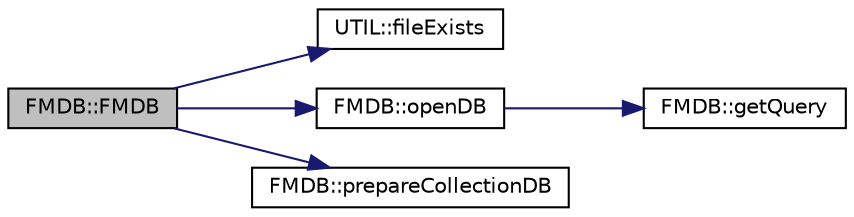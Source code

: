 digraph "FMDB::FMDB"
{
 // INTERACTIVE_SVG=YES
 // LATEX_PDF_SIZE
  edge [fontname="Helvetica",fontsize="10",labelfontname="Helvetica",labelfontsize="10"];
  node [fontname="Helvetica",fontsize="10",shape=record];
  rankdir="LR";
  Node0 [label="FMDB::FMDB",height=0.2,width=0.4,color="black", fillcolor="grey75", style="filled", fontcolor="black",tooltip=" "];
  Node0 -> Node1 [color="midnightblue",fontsize="10",style="solid",fontname="Helvetica"];
  Node1 [label="UTIL::fileExists",height=0.2,width=0.4,color="black", fillcolor="white", style="filled",URL="$namespace_u_t_i_l.html#ac943f29fc308bd3396df8849df657ab6",tooltip=" "];
  Node0 -> Node2 [color="midnightblue",fontsize="10",style="solid",fontname="Helvetica"];
  Node2 [label="FMDB::openDB",height=0.2,width=0.4,color="black", fillcolor="white", style="filled",URL="$class_f_m_d_b.html#a6d18ec0416d4997aa949b69035a46c89",tooltip=" "];
  Node2 -> Node3 [color="midnightblue",fontsize="10",style="solid",fontname="Helvetica"];
  Node3 [label="FMDB::getQuery",height=0.2,width=0.4,color="black", fillcolor="white", style="filled",URL="$class_f_m_d_b.html#add4db2d5a6ea1f0cda68a3310a5e4371",tooltip=" "];
  Node0 -> Node4 [color="midnightblue",fontsize="10",style="solid",fontname="Helvetica"];
  Node4 [label="FMDB::prepareCollectionDB",height=0.2,width=0.4,color="black", fillcolor="white", style="filled",URL="$class_f_m_d_b.html#ad6fbfa41a89b7b8e6ef6c312b389ffdd",tooltip=" "];
}
